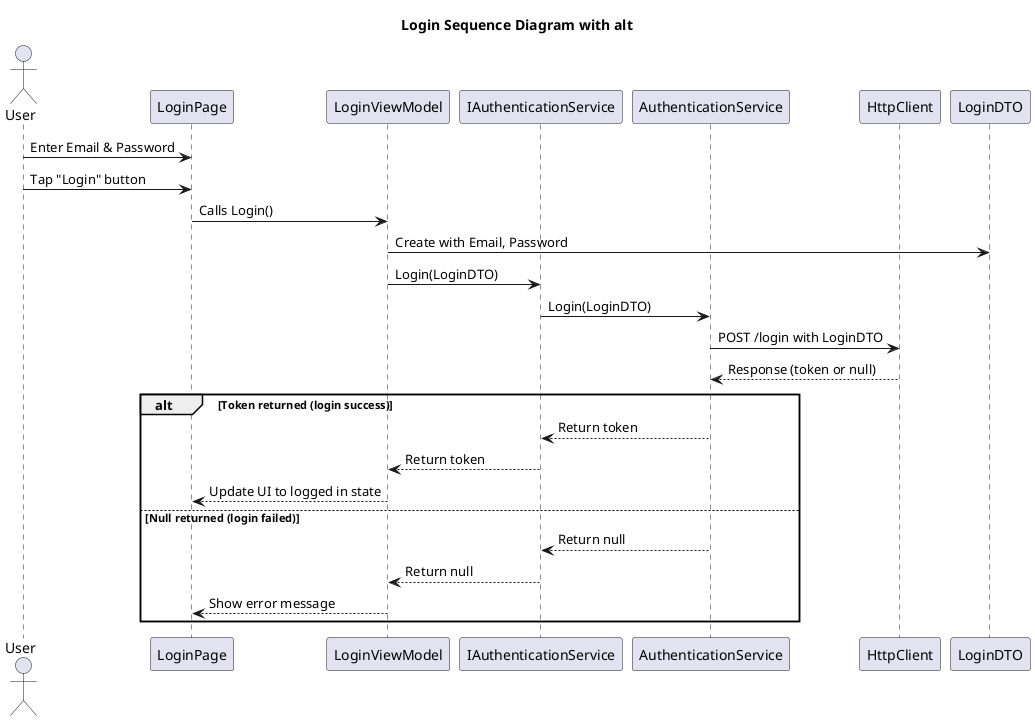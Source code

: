 @startuml
title Login Sequence Diagram with alt

actor User
participant LoginPage
participant LoginViewModel
participant IAuthenticationService
participant AuthenticationService
participant HttpClient

User -> LoginPage : Enter Email & Password
User -> LoginPage : Tap "Login" button
LoginPage -> LoginViewModel : Calls Login()
LoginViewModel -> LoginDTO : Create with Email, Password
LoginViewModel -> IAuthenticationService : Login(LoginDTO)
IAuthenticationService -> AuthenticationService : Login(LoginDTO)
AuthenticationService -> HttpClient : POST /login with LoginDTO
HttpClient --> AuthenticationService : Response (token or null)

alt Token returned (login success)
    AuthenticationService --> IAuthenticationService : Return token
    IAuthenticationService --> LoginViewModel : Return token
    LoginViewModel --> LoginPage : Update UI to logged in state
else Null returned (login failed)
    AuthenticationService --> IAuthenticationService : Return null
    IAuthenticationService --> LoginViewModel : Return null
    LoginViewModel --> LoginPage : Show error message
end

@enduml
